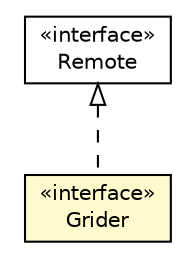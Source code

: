 #!/usr/local/bin/dot
#
# Class diagram 
# Generated by UMLGraph version R5_6 (http://www.umlgraph.org/)
#

digraph G {
	edge [fontname="Helvetica",fontsize=10,labelfontname="Helvetica",labelfontsize=10];
	node [fontname="Helvetica",fontsize=10,shape=plaintext];
	nodesep=0.25;
	ranksep=0.5;
	// sorcer.core.Grider
	c252525 [label=<<table title="sorcer.core.Grider" border="0" cellborder="1" cellspacing="0" cellpadding="2" port="p" bgcolor="lemonChiffon" href="./Grider.html">
		<tr><td><table border="0" cellspacing="0" cellpadding="1">
<tr><td align="center" balign="center"> &#171;interface&#187; </td></tr>
<tr><td align="center" balign="center"> Grider </td></tr>
		</table></td></tr>
		</table>>, URL="./Grider.html", fontname="Helvetica", fontcolor="black", fontsize=10.0];
	//sorcer.core.Grider implements java.rmi.Remote
	c253249:p -> c252525:p [dir=back,arrowtail=empty,style=dashed];
	// java.rmi.Remote
	c253249 [label=<<table title="java.rmi.Remote" border="0" cellborder="1" cellspacing="0" cellpadding="2" port="p" href="http://docs.oracle.com/javase/7/docs/api/java/rmi/Remote.html">
		<tr><td><table border="0" cellspacing="0" cellpadding="1">
<tr><td align="center" balign="center"> &#171;interface&#187; </td></tr>
<tr><td align="center" balign="center"> Remote </td></tr>
		</table></td></tr>
		</table>>, URL="http://docs.oracle.com/javase/7/docs/api/java/rmi/Remote.html", fontname="Helvetica", fontcolor="black", fontsize=10.0];
}

